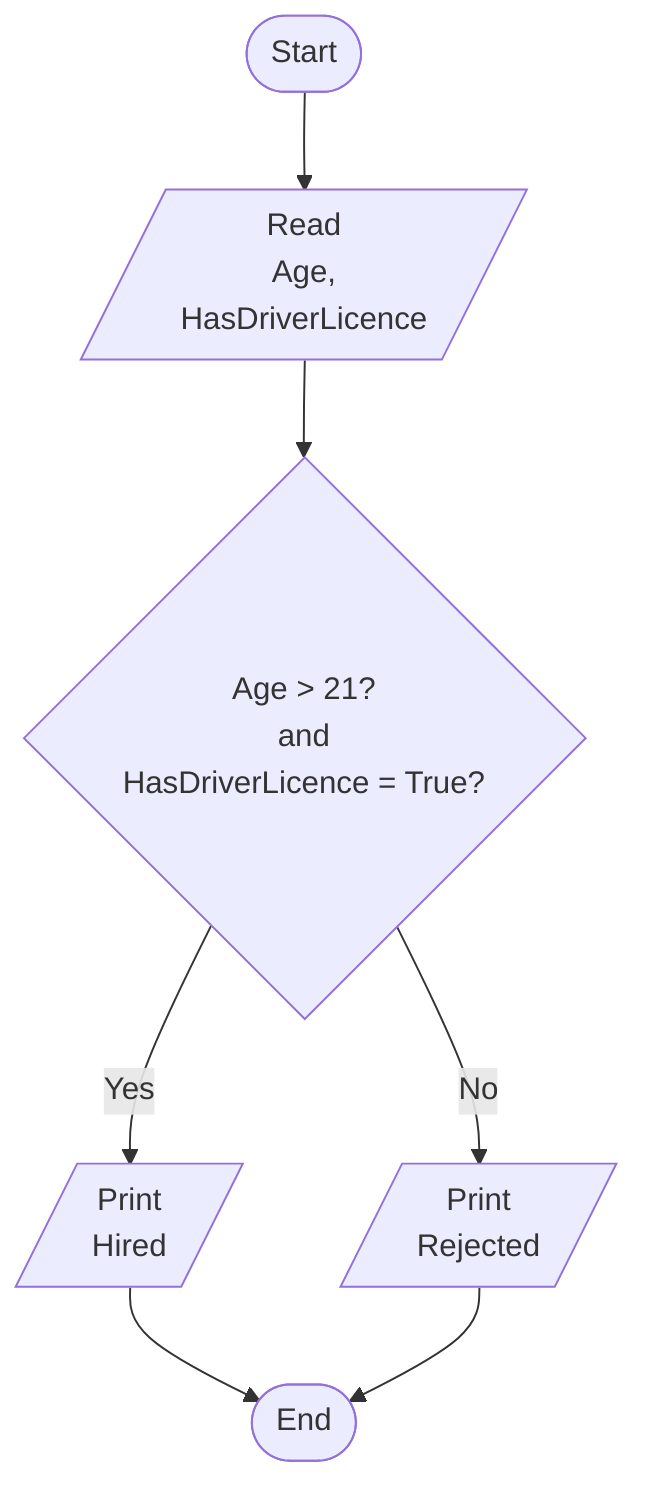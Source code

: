 %% Write a program to ask the user to enter his\her:
%% • age
%% • Driver Licence
%% Then Print "Hired" if his\her age is greater than 21 and s/he has a driver licence, Otherwise print "Rejected"
%% Steps
%% Step 1: Ask the user to enter (Age, Driver Licence)
%% Step 2: Check if (Age > 21 and driver licence = True) then "Hire" otherwise "Reject"
%% Step 3: Print "Hired" or "Rejected" accordingly

flowchart TD
    Start([Start])
    ReadNumber[/Read\nAge,\nHasDriverLicence/]
    isAccepted{Age > 21?\nand\nHasDriverLicence = True?}
    PrintHired[/Print\nHired/]
    PrintRejected[/Print\nRejected/]
    End([End])
    Start --> ReadNumber --> isAccepted -- Yes --> PrintHired --> End
    isAccepted -- No --> PrintRejected --> End